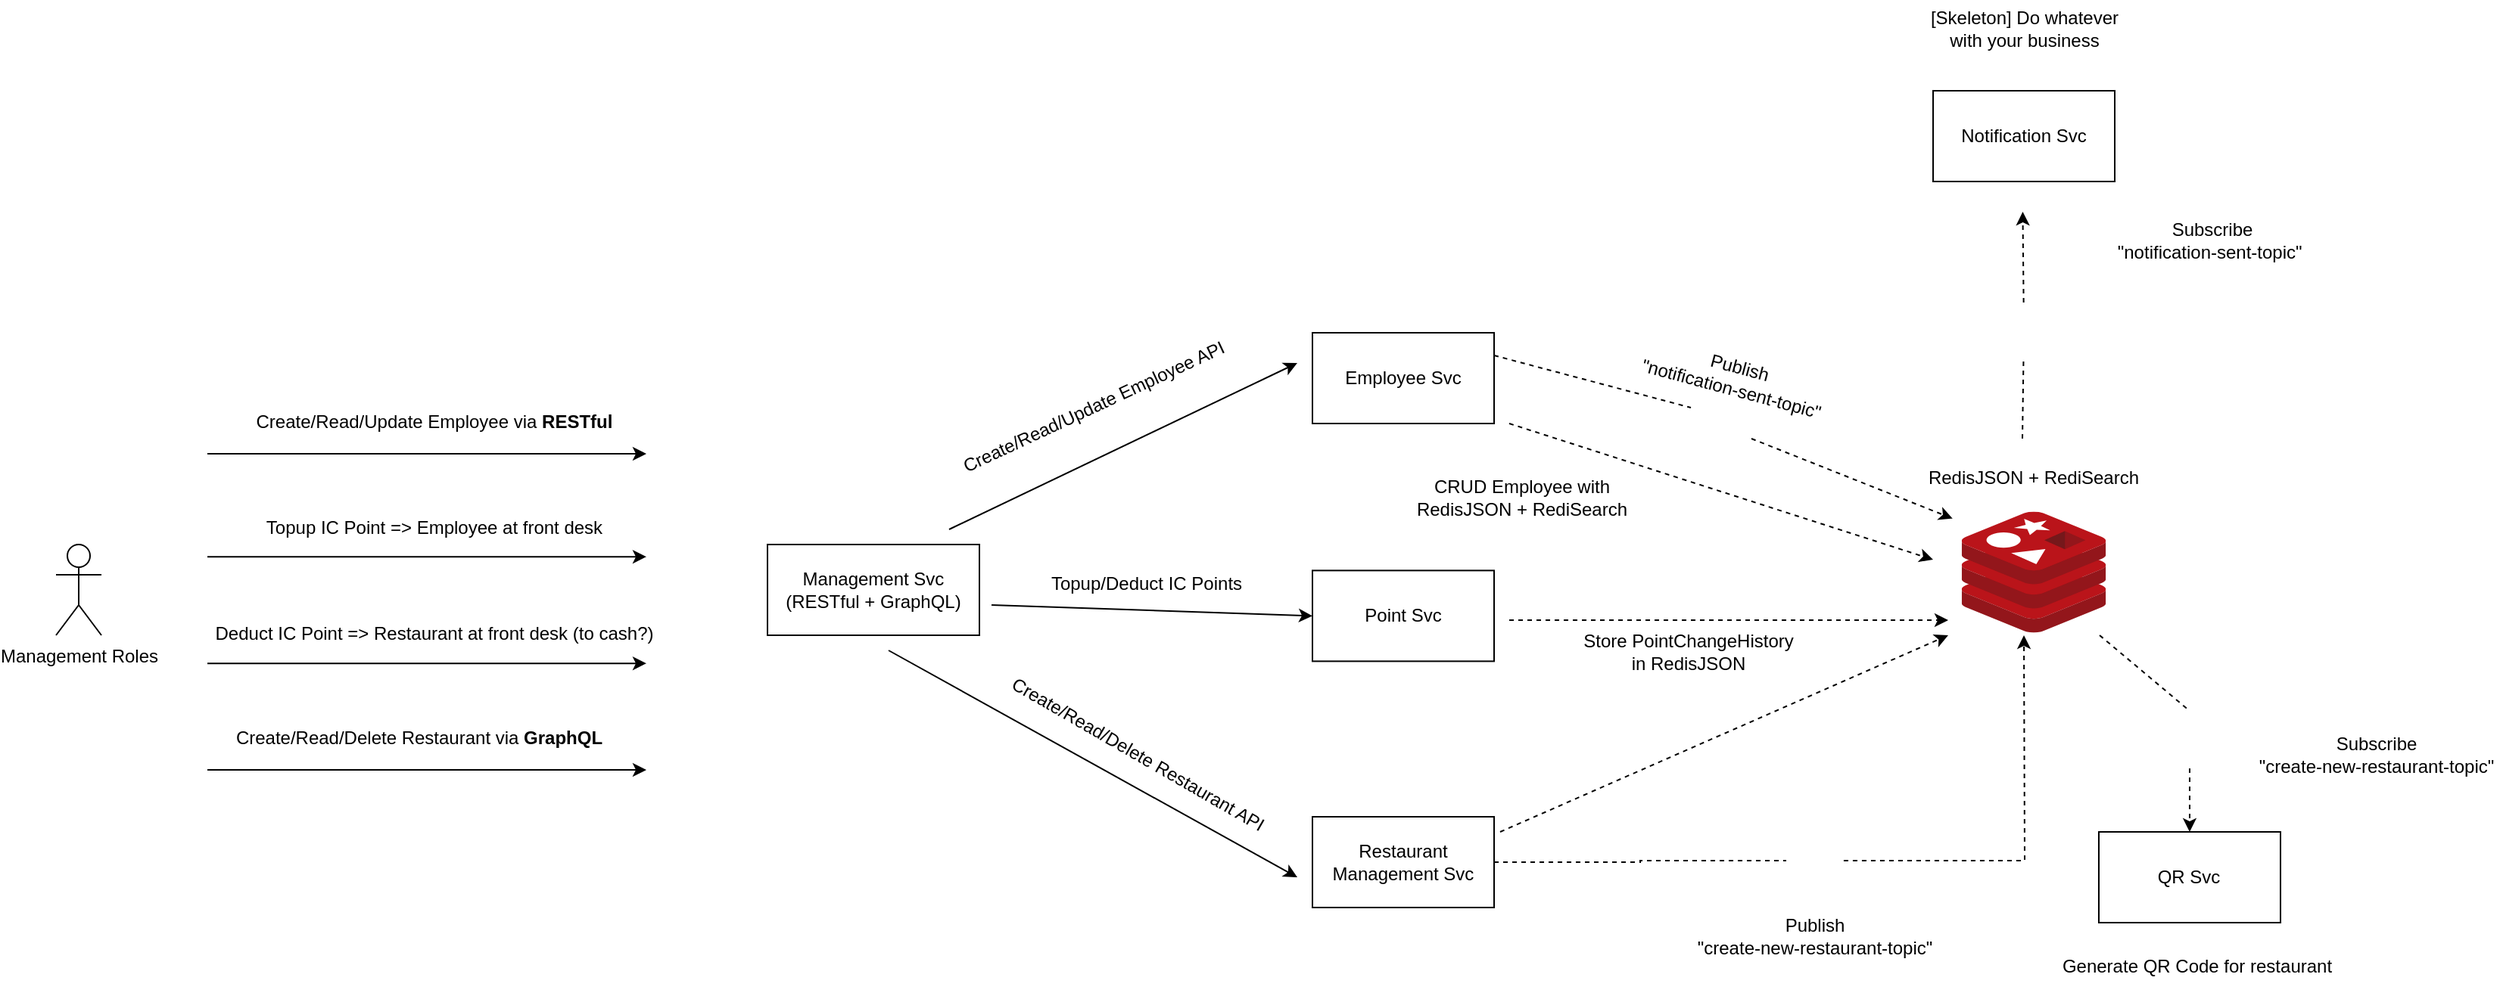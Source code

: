 <mxfile version="20.2.6" type="device"><diagram id="wXMKtG4-4BGW_0kXr1My" name="หน้า-1"><mxGraphModel dx="1678" dy="2111" grid="1" gridSize="10" guides="1" tooltips="1" connect="1" arrows="1" fold="1" page="1" pageScale="1" pageWidth="827" pageHeight="1169" math="0" shadow="0"><root><mxCell id="0"/><mxCell id="1" parent="0"/><mxCell id="xY_ceEIXU9RhKIsodM9T-4" value="Management Roles" style="shape=umlActor;verticalLabelPosition=bottom;verticalAlign=top;html=1;outlineConnect=0;" vertex="1" parent="1"><mxGeometry x="90" y="230" width="30" height="60" as="geometry"/></mxCell><mxCell id="xY_ceEIXU9RhKIsodM9T-15" value="" style="endArrow=classic;html=1;rounded=0;startArrow=none;startFill=0;" edge="1" parent="1"><mxGeometry width="50" height="50" relative="1" as="geometry"><mxPoint x="680" y="220" as="sourcePoint"/><mxPoint x="910" y="110" as="targetPoint"/></mxGeometry></mxCell><mxCell id="xY_ceEIXU9RhKIsodM9T-19" value="Management Svc&lt;br&gt;(RESTful + GraphQL)" style="rounded=0;whiteSpace=wrap;html=1;" vertex="1" parent="1"><mxGeometry x="560" y="230" width="140" height="60" as="geometry"/></mxCell><mxCell id="xY_ceEIXU9RhKIsodM9T-20" value="" style="endArrow=classic;html=1;rounded=0;" edge="1" parent="1"><mxGeometry width="50" height="50" relative="1" as="geometry"><mxPoint x="190" y="170" as="sourcePoint"/><mxPoint x="480" y="170" as="targetPoint"/></mxGeometry></mxCell><mxCell id="xY_ceEIXU9RhKIsodM9T-21" value="" style="endArrow=classic;html=1;rounded=0;" edge="1" parent="1"><mxGeometry width="50" height="50" relative="1" as="geometry"><mxPoint x="190" y="238.09" as="sourcePoint"/><mxPoint x="480" y="238.09" as="targetPoint"/></mxGeometry></mxCell><mxCell id="xY_ceEIXU9RhKIsodM9T-22" value="" style="endArrow=classic;html=1;rounded=0;" edge="1" parent="1"><mxGeometry width="50" height="50" relative="1" as="geometry"><mxPoint x="190" y="379" as="sourcePoint"/><mxPoint x="480" y="379" as="targetPoint"/></mxGeometry></mxCell><mxCell id="xY_ceEIXU9RhKIsodM9T-23" value="Create/Read/Delete Restaurant via &lt;b&gt;GraphQL&lt;/b&gt;" style="text;html=1;strokeColor=none;fillColor=none;align=center;verticalAlign=middle;whiteSpace=wrap;rounded=0;rotation=0;" vertex="1" parent="1"><mxGeometry x="180" y="339" width="300" height="37.19" as="geometry"/></mxCell><mxCell id="xY_ceEIXU9RhKIsodM9T-24" value="" style="sketch=0;aspect=fixed;html=1;points=[];align=center;image;fontSize=12;image=img/lib/mscae/Cache_Redis_Product.svg;imageBackground=default;" vertex="1" parent="1"><mxGeometry x="1348.89" y="208.19" width="95.23" height="80" as="geometry"/></mxCell><mxCell id="xY_ceEIXU9RhKIsodM9T-25" value="RedisJSON + RediSearch" style="text;html=1;strokeColor=none;fillColor=none;align=center;verticalAlign=middle;whiteSpace=wrap;rounded=0;rotation=0;" vertex="1" parent="1"><mxGeometry x="1310" y="167.19" width="173" height="37.19" as="geometry"/></mxCell><mxCell id="xY_ceEIXU9RhKIsodM9T-26" value="Create/Read/Update Employee via &lt;b&gt;RESTful&lt;/b&gt;" style="text;html=1;strokeColor=none;fillColor=none;align=center;verticalAlign=middle;whiteSpace=wrap;rounded=0;rotation=0;" vertex="1" parent="1"><mxGeometry x="190" y="130" width="300" height="37.19" as="geometry"/></mxCell><mxCell id="xY_ceEIXU9RhKIsodM9T-27" value="" style="endArrow=classic;html=1;rounded=0;" edge="1" parent="1"><mxGeometry width="50" height="50" relative="1" as="geometry"><mxPoint x="190" y="308.59" as="sourcePoint"/><mxPoint x="480" y="308.59" as="targetPoint"/></mxGeometry></mxCell><mxCell id="xY_ceEIXU9RhKIsodM9T-28" value="Topup IC Point =&amp;gt; Employee at front desk" style="text;html=1;strokeColor=none;fillColor=none;align=center;verticalAlign=middle;whiteSpace=wrap;rounded=0;rotation=0;" vertex="1" parent="1"><mxGeometry x="190" y="200" width="300" height="37.19" as="geometry"/></mxCell><mxCell id="xY_ceEIXU9RhKIsodM9T-29" value="Deduct IC Point =&amp;gt; Restaurant at front desk (to cash?)" style="text;html=1;strokeColor=none;fillColor=none;align=center;verticalAlign=middle;whiteSpace=wrap;rounded=0;rotation=0;" vertex="1" parent="1"><mxGeometry x="190" y="270" width="300" height="37.19" as="geometry"/></mxCell><mxCell id="xY_ceEIXU9RhKIsodM9T-30" value="Employee Svc" style="rounded=0;whiteSpace=wrap;html=1;" vertex="1" parent="1"><mxGeometry x="920" y="90" width="120" height="60" as="geometry"/></mxCell><mxCell id="xY_ceEIXU9RhKIsodM9T-31" value="Notification Svc" style="rounded=0;whiteSpace=wrap;html=1;" vertex="1" parent="1"><mxGeometry x="1330" y="-70" width="120" height="60" as="geometry"/></mxCell><mxCell id="xY_ceEIXU9RhKIsodM9T-33" value="" style="endArrow=classic;html=1;rounded=0;dashed=1;startArrow=none;" edge="1" parent="1" source="xY_ceEIXU9RhKIsodM9T-35"><mxGeometry width="50" height="50" relative="1" as="geometry"><mxPoint x="1389" y="160" as="sourcePoint"/><mxPoint x="1389.23" y="10" as="targetPoint"/></mxGeometry></mxCell><mxCell id="xY_ceEIXU9RhKIsodM9T-35" value="" style="shape=image;html=1;verticalAlign=top;verticalLabelPosition=bottom;labelBackgroundColor=#ffffff;imageAspect=0;aspect=fixed;image=https://cdn4.iconfinder.com/data/icons/app-custom-ui-1/48/Envelope-128.png" vertex="1" parent="1"><mxGeometry x="1371" y="70" width="38" height="38" as="geometry"/></mxCell><mxCell id="xY_ceEIXU9RhKIsodM9T-36" value="" style="endArrow=none;html=1;rounded=0;dashed=1;" edge="1" parent="1" target="xY_ceEIXU9RhKIsodM9T-35"><mxGeometry width="50" height="50" relative="1" as="geometry"><mxPoint x="1389.0" y="160" as="sourcePoint"/><mxPoint x="1389.23" y="10" as="targetPoint"/></mxGeometry></mxCell><mxCell id="xY_ceEIXU9RhKIsodM9T-37" value="Subscribe &lt;br&gt;&quot;notification-sent-topic&quot;&amp;nbsp;" style="text;html=1;strokeColor=none;fillColor=none;align=center;verticalAlign=middle;whiteSpace=wrap;rounded=0;rotation=0;" vertex="1" parent="1"><mxGeometry x="1444.12" y="10" width="140.97" height="37.19" as="geometry"/></mxCell><mxCell id="xY_ceEIXU9RhKIsodM9T-38" value="[Skeleton] Do whatever with your business" style="text;html=1;strokeColor=none;fillColor=none;align=center;verticalAlign=middle;whiteSpace=wrap;rounded=0;rotation=0;" vertex="1" parent="1"><mxGeometry x="1319.52" y="-130" width="140.97" height="37.19" as="geometry"/></mxCell><mxCell id="xY_ceEIXU9RhKIsodM9T-39" value="Publish&lt;br&gt;&quot;notification-sent-topic&quot;&amp;nbsp;" style="text;html=1;strokeColor=none;fillColor=none;align=center;verticalAlign=middle;whiteSpace=wrap;rounded=0;rotation=15;" vertex="1" parent="1"><mxGeometry x="1130" y="101.41" width="140.97" height="37.19" as="geometry"/></mxCell><mxCell id="xY_ceEIXU9RhKIsodM9T-41" value="" style="endArrow=classic;html=1;rounded=0;startArrow=none;startFill=0;dashed=1;entryX=-0.063;entryY=0.058;entryDx=0;entryDy=0;entryPerimeter=0;" edge="1" parent="1" target="xY_ceEIXU9RhKIsodM9T-24"><mxGeometry width="50" height="50" relative="1" as="geometry"><mxPoint x="1210" y="160" as="sourcePoint"/><mxPoint x="1370" y="340" as="targetPoint"/></mxGeometry></mxCell><mxCell id="xY_ceEIXU9RhKIsodM9T-42" value="" style="shape=image;html=1;verticalAlign=top;verticalLabelPosition=bottom;labelBackgroundColor=#ffffff;imageAspect=0;aspect=fixed;image=https://cdn4.iconfinder.com/data/icons/app-custom-ui-1/48/Envelope-128.png" vertex="1" parent="1"><mxGeometry x="1170" y="130" width="38" height="38" as="geometry"/></mxCell><mxCell id="xY_ceEIXU9RhKIsodM9T-43" value="" style="endArrow=none;html=1;rounded=0;startArrow=none;startFill=0;dashed=1;exitX=1;exitY=0.25;exitDx=0;exitDy=0;entryX=0;entryY=0.25;entryDx=0;entryDy=0;" edge="1" parent="1" source="xY_ceEIXU9RhKIsodM9T-30" target="xY_ceEIXU9RhKIsodM9T-42"><mxGeometry width="50" height="50" relative="1" as="geometry"><mxPoint x="1040.0" y="105" as="sourcePoint"/><mxPoint x="1342.891" y="212.83" as="targetPoint"/></mxGeometry></mxCell><mxCell id="xY_ceEIXU9RhKIsodM9T-44" value="" style="endArrow=classic;html=1;rounded=0;startArrow=none;startFill=0;dashed=1;" edge="1" parent="1"><mxGeometry width="50" height="50" relative="1" as="geometry"><mxPoint x="1050" y="150" as="sourcePoint"/><mxPoint x="1330" y="240" as="targetPoint"/></mxGeometry></mxCell><mxCell id="xY_ceEIXU9RhKIsodM9T-45" value="CRUD Employee with RedisJSON + RediSearch" style="text;html=1;strokeColor=none;fillColor=none;align=center;verticalAlign=middle;whiteSpace=wrap;rounded=0;rotation=0;" vertex="1" parent="1"><mxGeometry x="987" y="180.0" width="143" height="37.19" as="geometry"/></mxCell><mxCell id="xY_ceEIXU9RhKIsodM9T-46" value="QR Svc" style="rounded=0;whiteSpace=wrap;html=1;" vertex="1" parent="1"><mxGeometry x="1439.49" y="420" width="120" height="60" as="geometry"/></mxCell><mxCell id="xY_ceEIXU9RhKIsodM9T-48" value="Subscribe &lt;br&gt;&quot;create-new-restaurant-topic&quot;" style="text;html=1;strokeColor=none;fillColor=none;align=center;verticalAlign=middle;whiteSpace=wrap;rounded=0;rotation=0;" vertex="1" parent="1"><mxGeometry x="1543.12" y="350" width="160" height="37.19" as="geometry"/></mxCell><mxCell id="xY_ceEIXU9RhKIsodM9T-49" value="" style="endArrow=classic;html=1;rounded=0;startArrow=none;startFill=0;dashed=1;entryX=0.5;entryY=0;entryDx=0;entryDy=0;" edge="1" parent="1" source="xY_ceEIXU9RhKIsodM9T-50" target="xY_ceEIXU9RhKIsodM9T-46"><mxGeometry width="50" height="50" relative="1" as="geometry"><mxPoint x="1499" y="320" as="sourcePoint"/><mxPoint x="1431.953" y="387.19" as="targetPoint"/></mxGeometry></mxCell><mxCell id="xY_ceEIXU9RhKIsodM9T-50" value="" style="shape=image;html=1;verticalAlign=top;verticalLabelPosition=bottom;labelBackgroundColor=#ffffff;imageAspect=0;aspect=fixed;image=https://cdn4.iconfinder.com/data/icons/app-custom-ui-1/48/Envelope-128.png" vertex="1" parent="1"><mxGeometry x="1480.49" y="340" width="38" height="38" as="geometry"/></mxCell><mxCell id="xY_ceEIXU9RhKIsodM9T-51" value="" style="endArrow=none;html=1;rounded=0;startArrow=none;startFill=0;dashed=1;entryX=0.5;entryY=0;entryDx=0;entryDy=0;" edge="1" parent="1" target="xY_ceEIXU9RhKIsodM9T-50"><mxGeometry width="50" height="50" relative="1" as="geometry"><mxPoint x="1440" y="290" as="sourcePoint"/><mxPoint x="1499.49" y="420" as="targetPoint"/></mxGeometry></mxCell><mxCell id="xY_ceEIXU9RhKIsodM9T-52" value="Generate QR Code for restaurant" style="text;html=1;strokeColor=none;fillColor=none;align=center;verticalAlign=middle;whiteSpace=wrap;rounded=0;rotation=0;" vertex="1" parent="1"><mxGeometry x="1409" y="490" width="190.97" height="37.19" as="geometry"/></mxCell><mxCell id="xY_ceEIXU9RhKIsodM9T-54" value="Point Svc" style="rounded=0;whiteSpace=wrap;html=1;" vertex="1" parent="1"><mxGeometry x="920" y="247.19" width="120" height="60" as="geometry"/></mxCell><mxCell id="xY_ceEIXU9RhKIsodM9T-55" value="" style="endArrow=classic;html=1;rounded=0;startArrow=none;startFill=0;exitX=1;exitY=0.5;exitDx=0;exitDy=0;entryX=0;entryY=0.5;entryDx=0;entryDy=0;" edge="1" parent="1" target="xY_ceEIXU9RhKIsodM9T-54"><mxGeometry width="50" height="50" relative="1" as="geometry"><mxPoint x="708" y="270" as="sourcePoint"/><mxPoint x="910" y="310" as="targetPoint"/></mxGeometry></mxCell><mxCell id="xY_ceEIXU9RhKIsodM9T-56" value="Create/Read/Update Employee API" style="text;html=1;strokeColor=none;fillColor=none;align=center;verticalAlign=middle;whiteSpace=wrap;rounded=0;rotation=-25;" vertex="1" parent="1"><mxGeometry x="670" y="120" width="211" height="37.19" as="geometry"/></mxCell><mxCell id="xY_ceEIXU9RhKIsodM9T-57" value="Topup/Deduct IC Points" style="text;html=1;strokeColor=none;fillColor=none;align=center;verticalAlign=middle;whiteSpace=wrap;rounded=0;rotation=0;" vertex="1" parent="1"><mxGeometry x="725.47" y="237.19" width="171" height="37.19" as="geometry"/></mxCell><mxCell id="xY_ceEIXU9RhKIsodM9T-58" value="" style="endArrow=classic;html=1;rounded=0;startArrow=none;startFill=0;dashed=1;" edge="1" parent="1"><mxGeometry width="50" height="50" relative="1" as="geometry"><mxPoint x="1050" y="280" as="sourcePoint"/><mxPoint x="1340" y="280" as="targetPoint"/></mxGeometry></mxCell><mxCell id="xY_ceEIXU9RhKIsodM9T-59" value="Store PointChangeHistory&lt;br&gt;in RedisJSON&lt;br&gt;" style="text;html=1;strokeColor=none;fillColor=none;align=center;verticalAlign=middle;whiteSpace=wrap;rounded=0;rotation=0;" vertex="1" parent="1"><mxGeometry x="1097" y="282.81" width="143" height="37.19" as="geometry"/></mxCell><mxCell id="xY_ceEIXU9RhKIsodM9T-65" style="edgeStyle=orthogonalEdgeStyle;rounded=0;orthogonalLoop=1;jettySize=auto;html=1;exitX=1;exitY=0.5;exitDx=0;exitDy=0;dashed=1;startArrow=none;" edge="1" parent="1" source="xY_ceEIXU9RhKIsodM9T-66"><mxGeometry relative="1" as="geometry"><mxPoint x="1390.0" y="290" as="targetPoint"/></mxGeometry></mxCell><mxCell id="xY_ceEIXU9RhKIsodM9T-60" value="Restaurant Management Svc" style="rounded=0;whiteSpace=wrap;html=1;" vertex="1" parent="1"><mxGeometry x="920" y="410" width="120" height="60" as="geometry"/></mxCell><mxCell id="xY_ceEIXU9RhKIsodM9T-61" value="" style="endArrow=classic;html=1;rounded=0;startArrow=none;startFill=0;" edge="1" parent="1"><mxGeometry width="50" height="50" relative="1" as="geometry"><mxPoint x="640" y="300" as="sourcePoint"/><mxPoint x="910" y="450" as="targetPoint"/></mxGeometry></mxCell><mxCell id="xY_ceEIXU9RhKIsodM9T-63" value="Create/Read/Delete Restaurant API" style="text;html=1;strokeColor=none;fillColor=none;align=center;verticalAlign=middle;whiteSpace=wrap;rounded=0;rotation=30;" vertex="1" parent="1"><mxGeometry x="700" y="350" width="210" height="37.19" as="geometry"/></mxCell><mxCell id="xY_ceEIXU9RhKIsodM9T-64" value="" style="endArrow=classic;html=1;rounded=0;startArrow=none;startFill=0;dashed=1;" edge="1" parent="1"><mxGeometry width="50" height="50" relative="1" as="geometry"><mxPoint x="1044.0" y="420" as="sourcePoint"/><mxPoint x="1340" y="290" as="targetPoint"/></mxGeometry></mxCell><mxCell id="xY_ceEIXU9RhKIsodM9T-66" value="" style="shape=image;html=1;verticalAlign=top;verticalLabelPosition=bottom;labelBackgroundColor=#ffffff;imageAspect=0;aspect=fixed;image=https://cdn4.iconfinder.com/data/icons/app-custom-ui-1/48/Envelope-128.png" vertex="1" parent="1"><mxGeometry x="1232.97" y="420" width="38" height="38" as="geometry"/></mxCell><mxCell id="xY_ceEIXU9RhKIsodM9T-67" value="" style="edgeStyle=orthogonalEdgeStyle;rounded=0;orthogonalLoop=1;jettySize=auto;html=1;exitX=1;exitY=0.5;exitDx=0;exitDy=0;dashed=1;endArrow=none;" edge="1" parent="1" source="xY_ceEIXU9RhKIsodM9T-60" target="xY_ceEIXU9RhKIsodM9T-66"><mxGeometry relative="1" as="geometry"><mxPoint x="1390.0" y="290" as="targetPoint"/><mxPoint x="1040.0" y="440" as="sourcePoint"/></mxGeometry></mxCell><mxCell id="xY_ceEIXU9RhKIsodM9T-68" value="Publish&lt;br&gt;&quot;create-new-restaurant-topic&quot;" style="text;html=1;strokeColor=none;fillColor=none;align=center;verticalAlign=middle;whiteSpace=wrap;rounded=0;rotation=0;" vertex="1" parent="1"><mxGeometry x="1171.97" y="470" width="160" height="37.19" as="geometry"/></mxCell></root></mxGraphModel></diagram></mxfile>